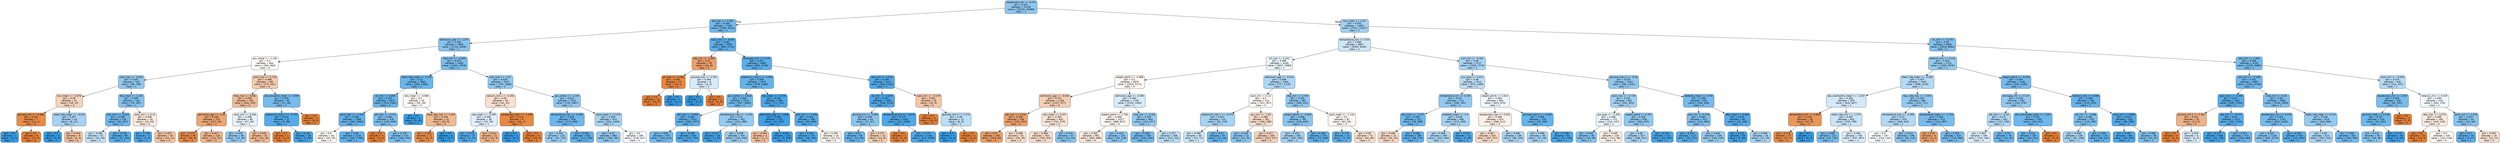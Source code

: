 digraph Tree {
node [shape=box, style="filled, rounded", color="black", fontname="helvetica"] ;
edge [fontname="helvetica"] ;
0 [label="baseexcess_min <= 0.073\ngini = 0.421\nsamples = 21230\nvalue = [10101, 23389]\nclass = 1", fillcolor="#8fc7f0"] ;
1 [label="ptt_max <= -0.267\ngini = 0.344\nsamples = 7409\nvalue = [2590, 9162]\nclass = 1", fillcolor="#71b9ec"] ;
0 -> 1 [labeldistance=2.5, labelangle=45, headlabel="True"] ;
2 [label="admission_age <= -1.577\ngini = 0.403\nsamples = 3900\nvalue = [1724, 4438]\nclass = 1", fillcolor="#86c3ef"] ;
1 -> 2 ;
3 [label="gcs_verbal <= -1.235\ngini = 0.5\nsamples = 450\nvalue = [363, 360]\nclass = 0", fillcolor="#fffefd"] ;
2 -> 3 ;
4 [label="mbp_max <= -0.625\ngini = 0.425\nsamples = 165\nvalue = [88, 199]\nclass = 1", fillcolor="#91c8f0"] ;
3 -> 4 ;
5 [label="bun_mean <= -0.676\ngini = 0.48\nsamples = 21\nvalue = [18, 12]\nclass = 0", fillcolor="#f6d5bd"] ;
4 -> 5 ;
6 [label="glucose_min <= -0.984\ngini = 0.142\nsamples = 7\nvalue = [12, 1]\nclass = 0", fillcolor="#e78c49"] ;
5 -> 6 ;
7 [label="gini = 0.0\nsamples = 1\nvalue = [0, 1]\nclass = 1", fillcolor="#399de5"] ;
6 -> 7 ;
8 [label="gini = 0.0\nsamples = 6\nvalue = [12, 0]\nclass = 0", fillcolor="#e58139"] ;
6 -> 8 ;
9 [label="heart_rate_mean <= -0.223\ngini = 0.457\nsamples = 14\nvalue = [6, 11]\nclass = 1", fillcolor="#a5d2f3"] ;
5 -> 9 ;
10 [label="gini = 0.0\nsamples = 5\nvalue = [0, 8]\nclass = 1", fillcolor="#399de5"] ;
9 -> 10 ;
11 [label="gini = 0.444\nsamples = 9\nvalue = [6, 3]\nclass = 0", fillcolor="#f2c09c"] ;
9 -> 11 ;
12 [label="dbp_mean <= 1.191\ngini = 0.396\nsamples = 144\nvalue = [70, 187]\nclass = 1", fillcolor="#83c2ef"] ;
4 -> 12 ;
13 [label="sbp_max <= -0.512\ngini = 0.339\nsamples = 120\nvalue = [46, 167]\nclass = 1", fillcolor="#70b8ec"] ;
12 -> 13 ;
14 [label="gini = 0.485\nsamples = 31\nvalue = [24, 34]\nclass = 1", fillcolor="#c5e2f7"] ;
13 -> 14 ;
15 [label="gini = 0.244\nsamples = 89\nvalue = [22, 133]\nclass = 1", fillcolor="#5aade9"] ;
13 -> 15 ;
16 [label="spo2_min <= 0.12\ngini = 0.496\nsamples = 24\nvalue = [24, 20]\nclass = 0", fillcolor="#fbeade"] ;
12 -> 16 ;
17 [label="gini = 0.198\nsamples = 5\nvalue = [1, 8]\nclass = 1", fillcolor="#52a9e8"] ;
16 -> 17 ;
18 [label="gini = 0.451\nsamples = 19\nvalue = [23, 12]\nclass = 0", fillcolor="#f3c3a0"] ;
16 -> 18 ;
19 [label="pco2_max <= 0.716\ngini = 0.466\nsamples = 285\nvalue = [275, 161]\nclass = 0", fillcolor="#f4cbad"] ;
3 -> 19 ;
20 [label="mbp_max <= 0.081\ngini = 0.436\nsamples = 255\nvalue = [264, 125]\nclass = 0", fillcolor="#f1bd97"] ;
19 -> 20 ;
21 [label="admission_age <= -2.42\ngini = 0.348\nsamples = 175\nvalue = [207, 60]\nclass = 0", fillcolor="#eda672"] ;
20 -> 21 ;
22 [label="gini = 0.172\nsamples = 59\nvalue = [86, 9]\nclass = 0", fillcolor="#e88e4e"] ;
21 -> 22 ;
23 [label="gini = 0.417\nsamples = 116\nvalue = [121, 51]\nclass = 0", fillcolor="#f0b68c"] ;
21 -> 23 ;
24 [label="spo2_min <= 0.566\ngini = 0.498\nsamples = 80\nvalue = [57, 65]\nclass = 1", fillcolor="#e7f3fc"] ;
20 -> 24 ;
25 [label="gini = 0.435\nsamples = 48\nvalue = [23, 49]\nclass = 1", fillcolor="#96cbf1"] ;
24 -> 25 ;
26 [label="gini = 0.435\nsamples = 32\nvalue = [34, 16]\nclass = 0", fillcolor="#f1bc96"] ;
24 -> 26 ;
27 [label="abs_basophils_mean <= 0.599\ngini = 0.359\nsamples = 30\nvalue = [11, 36]\nclass = 1", fillcolor="#76bbed"] ;
19 -> 27 ;
28 [label="potassium_max.1 <= -0.751\ngini = 0.214\nsamples = 27\nvalue = [5, 36]\nclass = 1", fillcolor="#54abe9"] ;
27 -> 28 ;
29 [label="gini = 0.0\nsamples = 1\nvalue = [2, 0]\nclass = 0", fillcolor="#e58139"] ;
28 -> 29 ;
30 [label="gini = 0.142\nsamples = 26\nvalue = [3, 36]\nclass = 1", fillcolor="#49a5e7"] ;
28 -> 30 ;
31 [label="gini = 0.0\nsamples = 3\nvalue = [6, 0]\nclass = 0", fillcolor="#e58139"] ;
27 -> 31 ;
32 [label="mbp_min <= -0.003\ngini = 0.375\nsamples = 3450\nvalue = [1361, 4078]\nclass = 1", fillcolor="#7bbeee"] ;
2 -> 32 ;
33 [label="heart_rate_mean <= 2.701\ngini = 0.32\nsamples = 1893\nvalue = [594, 2380]\nclass = 1", fillcolor="#6ab5eb"] ;
32 -> 33 ;
34 [label="ph_min <= 0.058\ngini = 0.315\nsamples = 1874\nvalue = [574, 2361]\nclass = 1", fillcolor="#69b5eb"] ;
33 -> 34 ;
35 [label="pco2_max <= -1.419\ngini = 0.288\nsamples = 1398\nvalue = [381, 1802]\nclass = 1", fillcolor="#63b2ea"] ;
34 -> 35 ;
36 [label="gini = 0.5\nsamples = 26\nvalue = [20, 19]\nclass = 0", fillcolor="#fef9f5"] ;
35 -> 36 ;
37 [label="gini = 0.28\nsamples = 1372\nvalue = [361, 1783]\nclass = 1", fillcolor="#61b1ea"] ;
35 -> 37 ;
38 [label="ptt_max <= -0.721\ngini = 0.382\nsamples = 476\nvalue = [193, 559]\nclass = 1", fillcolor="#7dbfee"] ;
34 -> 38 ;
39 [label="gini = 0.0\nsamples = 3\nvalue = [4, 0]\nclass = 0", fillcolor="#e58139"] ;
38 -> 39 ;
40 [label="gini = 0.378\nsamples = 473\nvalue = [189, 559]\nclass = 1", fillcolor="#7cbeee"] ;
38 -> 40 ;
41 [label="wbc_mean <= -0.586\ngini = 0.5\nsamples = 19\nvalue = [20, 19]\nclass = 0", fillcolor="#fef9f5"] ;
33 -> 41 ;
42 [label="gini = 0.0\nsamples = 4\nvalue = [0, 10]\nclass = 1", fillcolor="#399de5"] ;
41 -> 42 ;
43 [label="resp_rate_max <= 1.344\ngini = 0.428\nsamples = 15\nvalue = [20, 9]\nclass = 0", fillcolor="#f1ba92"] ;
41 -> 43 ;
44 [label="gini = 0.165\nsamples = 11\nvalue = [20, 2]\nclass = 0", fillcolor="#e88e4d"] ;
43 -> 44 ;
45 [label="gini = 0.0\nsamples = 4\nvalue = [0, 7]\nclass = 1", fillcolor="#399de5"] ;
43 -> 45 ;
46 [label="po2_max <= -1.37\ngini = 0.429\nsamples = 1557\nvalue = [767, 1698]\nclass = 1", fillcolor="#92c9f1"] ;
32 -> 46 ;
47 [label="calcium_min.1 <= 0.265\ngini = 0.49\nsamples = 45\nvalue = [41, 31]\nclass = 0", fillcolor="#f9e0cf"] ;
46 -> 47 ;
48 [label="sbp_mean <= -0.399\ngini = 0.496\nsamples = 36\nvalue = [25, 30]\nclass = 1", fillcolor="#deeffb"] ;
47 -> 48 ;
49 [label="gini = 0.219\nsamples = 15\nvalue = [3, 21]\nclass = 1", fillcolor="#55abe9"] ;
48 -> 49 ;
50 [label="gini = 0.412\nsamples = 21\nvalue = [22, 9]\nclass = 0", fillcolor="#f0b58a"] ;
48 -> 50 ;
51 [label="baseexcess_max <= -1.548\ngini = 0.111\nsamples = 9\nvalue = [16, 1]\nclass = 0", fillcolor="#e78945"] ;
47 -> 51 ;
52 [label="gini = 0.0\nsamples = 1\nvalue = [0, 1]\nclass = 1", fillcolor="#399de5"] ;
51 -> 52 ;
53 [label="gini = 0.0\nsamples = 8\nvalue = [16, 0]\nclass = 0", fillcolor="#e58139"] ;
51 -> 53 ;
54 [label="gcs_verbal <= -1.235\ngini = 0.423\nsamples = 1512\nvalue = [726, 1667]\nclass = 1", fillcolor="#8fc8f0"] ;
46 -> 54 ;
55 [label="temperature_max <= -0.392\ngini = 0.329\nsamples = 538\nvalue = [172, 658]\nclass = 1", fillcolor="#6db7ec"] ;
54 -> 55 ;
56 [label="gini = 0.444\nsamples = 118\nvalue = [61, 122]\nclass = 1", fillcolor="#9ccef2"] ;
55 -> 56 ;
57 [label="gini = 0.284\nsamples = 420\nvalue = [111, 536]\nclass = 1", fillcolor="#62b1ea"] ;
55 -> 57 ;
58 [label="spo2_mean <= 0.474\ngini = 0.458\nsamples = 974\nvalue = [554, 1009]\nclass = 1", fillcolor="#a6d3f3"] ;
54 -> 58 ;
59 [label="gini = 0.42\nsamples = 684\nvalue = [336, 782]\nclass = 1", fillcolor="#8ec7f0"] ;
58 -> 59 ;
60 [label="gini = 0.5\nsamples = 290\nvalue = [218, 227]\nclass = 1", fillcolor="#f7fbfe"] ;
58 -> 60 ;
61 [label="spo2_max <= -6.597\ngini = 0.262\nsamples = 3509\nvalue = [866, 4724]\nclass = 1", fillcolor="#5dafea"] ;
1 -> 61 ;
62 [label="sbp_min <= -1.903\ngini = 0.32\nsamples = 19\nvalue = [24, 6]\nclass = 0", fillcolor="#eca06a"] ;
61 -> 62 ;
63 [label="ph_max <= -0.782\ngini = 0.091\nsamples = 13\nvalue = [20, 1]\nclass = 0", fillcolor="#e68743"] ;
62 -> 63 ;
64 [label="gini = 0.0\nsamples = 12\nvalue = [20, 0]\nclass = 0", fillcolor="#e58139"] ;
63 -> 64 ;
65 [label="gini = 0.0\nsamples = 1\nvalue = [0, 1]\nclass = 1", fillcolor="#399de5"] ;
63 -> 65 ;
66 [label="glucose_max <= 0.552\ngini = 0.494\nsamples = 6\nvalue = [4, 5]\nclass = 1", fillcolor="#d7ebfa"] ;
62 -> 66 ;
67 [label="gini = 0.0\nsamples = 4\nvalue = [0, 5]\nclass = 1", fillcolor="#399de5"] ;
66 -> 67 ;
68 [label="gini = 0.0\nsamples = 2\nvalue = [4, 0]\nclass = 0", fillcolor="#e58139"] ;
66 -> 68 ;
69 [label="aniongap_min <= 0.147\ngini = 0.257\nsamples = 3490\nvalue = [842, 4718]\nclass = 1", fillcolor="#5caeea"] ;
61 -> 69 ;
70 [label="potassium_max.1 <= 0.563\ngini = 0.299\nsamples = 1979\nvalue = [578, 2586]\nclass = 1", fillcolor="#65b3eb"] ;
69 -> 70 ;
71 [label="gcs_verbal <= 0.618\ngini = 0.336\nsamples = 1474\nvalue = [507, 1865]\nclass = 1", fillcolor="#6fb8ec"] ;
70 -> 71 ;
72 [label="ptt_max <= 0.058\ngini = 0.284\nsamples = 1022\nvalue = [285, 1377]\nclass = 1", fillcolor="#62b1ea"] ;
71 -> 72 ;
73 [label="gini = 0.354\nsamples = 479\nvalue = [183, 614]\nclass = 1", fillcolor="#74baed"] ;
72 -> 73 ;
74 [label="gini = 0.208\nsamples = 543\nvalue = [102, 763]\nclass = 1", fillcolor="#53aae8"] ;
72 -> 74 ;
75 [label="temperature_max <= -1.331\ngini = 0.43\nsamples = 452\nvalue = [222, 488]\nclass = 1", fillcolor="#93caf1"] ;
71 -> 75 ;
76 [label="gini = 0.117\nsamples = 18\nvalue = [2, 30]\nclass = 1", fillcolor="#46a4e7"] ;
75 -> 76 ;
77 [label="gini = 0.438\nsamples = 434\nvalue = [220, 458]\nclass = 1", fillcolor="#98ccf1"] ;
75 -> 77 ;
78 [label="sbp_mean <= -0.576\ngini = 0.163\nsamples = 505\nvalue = [71, 721]\nclass = 1", fillcolor="#4ca7e8"] ;
70 -> 78 ;
79 [label="admission_age <= -2.306\ngini = 0.065\nsamples = 215\nvalue = [11, 317]\nclass = 1", fillcolor="#40a0e6"] ;
78 -> 79 ;
80 [label="gini = 0.444\nsamples = 3\nvalue = [2, 1]\nclass = 0", fillcolor="#f2c09c"] ;
79 -> 80 ;
81 [label="gini = 0.054\nsamples = 212\nvalue = [9, 316]\nclass = 1", fillcolor="#3fa0e6"] ;
79 -> 81 ;
82 [label="po2_min <= 1.136\ngini = 0.225\nsamples = 290\nvalue = [60, 404]\nclass = 1", fillcolor="#56ace9"] ;
78 -> 82 ;
83 [label="gini = 0.194\nsamples = 275\nvalue = [48, 393]\nclass = 1", fillcolor="#51a9e8"] ;
82 -> 83 ;
84 [label="gini = 0.499\nsamples = 15\nvalue = [12, 11]\nclass = 0", fillcolor="#fdf5ef"] ;
82 -> 84 ;
85 [label="po2_min <= 2.313\ngini = 0.196\nsamples = 1511\nvalue = [264, 2132]\nclass = 1", fillcolor="#52a9e8"] ;
69 -> 85 ;
86 [label="ph_min <= -4.479\ngini = 0.187\nsamples = 1495\nvalue = [248, 2123]\nclass = 1", fillcolor="#50a8e8"] ;
85 -> 86 ;
87 [label="glucose_min <= 3.369\ngini = 0.409\nsamples = 63\nvalue = [27, 67]\nclass = 1", fillcolor="#89c4ef"] ;
86 -> 87 ;
88 [label="gini = 0.31\nsamples = 50\nvalue = [14, 59]\nclass = 1", fillcolor="#68b4eb"] ;
87 -> 88 ;
89 [label="gini = 0.472\nsamples = 13\nvalue = [13, 8]\nclass = 0", fillcolor="#f5cfb3"] ;
87 -> 89 ;
90 [label="temperature_min <= -9.419\ngini = 0.175\nsamples = 1432\nvalue = [221, 2056]\nclass = 1", fillcolor="#4ea8e8"] ;
86 -> 90 ;
91 [label="gini = 0.0\nsamples = 1\nvalue = [2, 0]\nclass = 0", fillcolor="#e58139"] ;
90 -> 91 ;
92 [label="gini = 0.174\nsamples = 1431\nvalue = [219, 2056]\nclass = 1", fillcolor="#4ea7e8"] ;
90 -> 92 ;
93 [label="spo2_min <= -0.178\ngini = 0.461\nsamples = 16\nvalue = [16, 9]\nclass = 0", fillcolor="#f4c8a8"] ;
85 -> 93 ;
94 [label="gini = 0.0\nsamples = 5\nvalue = [10, 0]\nclass = 0", fillcolor="#e58139"] ;
93 -> 94 ;
95 [label="glucose_min.2 <= 2.174\ngini = 0.48\nsamples = 11\nvalue = [6, 9]\nclass = 1", fillcolor="#bddef6"] ;
93 -> 95 ;
96 [label="gini = 0.0\nsamples = 7\nvalue = [0, 9]\nclass = 1", fillcolor="#399de5"] ;
95 -> 96 ;
97 [label="gini = 0.0\nsamples = 4\nvalue = [6, 0]\nclass = 0", fillcolor="#e58139"] ;
95 -> 97 ;
98 [label="bun_mean <= -0.37\ngini = 0.452\nsamples = 13821\nvalue = [7511, 14227]\nclass = 1", fillcolor="#a2d1f3"] ;
0 -> 98 [labeldistance=2.5, labelangle=-45, headlabel="False"] ;
99 [label="temperature_max <= 0.04\ngini = 0.489\nsamples = 6857\nvalue = [4593, 6165]\nclass = 1", fillcolor="#cde6f8"] ;
98 -> 99 ;
100 [label="ph_max <= 0.152\ngini = 0.498\nsamples = 4140\nvalue = [3037, 3390]\nclass = 1", fillcolor="#eaf5fc"] ;
99 -> 100 ;
101 [label="weight_admit <= -0.388\ngini = 0.5\nsamples = 2876\nvalue = [2310, 2171]\nclass = 0", fillcolor="#fdf7f3"] ;
100 -> 101 ;
102 [label="admission_age <= -0.843\ngini = 0.471\nsamples = 1136\nvalue = [1107, 677]\nclass = 0", fillcolor="#f5ceb2"] ;
101 -> 102 ;
103 [label="ptt_max <= 0.104\ngini = 0.336\nsamples = 326\nvalue = [376, 102]\nclass = 0", fillcolor="#eca36f"] ;
102 -> 103 ;
104 [label="gini = 0.31\nsamples = 294\nvalue = [350, 83]\nclass = 0", fillcolor="#eb9f68"] ;
103 -> 104 ;
105 [label="gini = 0.488\nsamples = 32\nvalue = [26, 19]\nclass = 0", fillcolor="#f8ddca"] ;
103 -> 105 ;
106 [label="wbc_mean <= 0.437\ngini = 0.493\nsamples = 810\nvalue = [731, 575]\nclass = 0", fillcolor="#f9e4d5"] ;
102 -> 106 ;
107 [label="gini = 0.488\nsamples = 763\nvalue = [709, 522]\nclass = 0", fillcolor="#f8decb"] ;
106 -> 107 ;
108 [label="gini = 0.415\nsamples = 47\nvalue = [22, 53]\nclass = 1", fillcolor="#8bc6f0"] ;
106 -> 108 ;
109 [label="admission_age <= -0.085\ngini = 0.494\nsamples = 1740\nvalue = [1203, 1494]\nclass = 1", fillcolor="#d8ecfa"] ;
101 -> 109 ;
110 [label="weight_admit <= 1.756\ngini = 0.499\nsamples = 1077\nvalue = [888, 817]\nclass = 0", fillcolor="#fdf5ef"] ;
109 -> 110 ;
111 [label="gini = 0.495\nsamples = 961\nvalue = [835, 689]\nclass = 0", fillcolor="#fae9dc"] ;
110 -> 111 ;
112 [label="gini = 0.414\nsamples = 116\nvalue = [53, 128]\nclass = 1", fillcolor="#8bc6f0"] ;
110 -> 112 ;
113 [label="mbp_min <= 0.162\ngini = 0.433\nsamples = 663\nvalue = [315, 677]\nclass = 1", fillcolor="#95cbf1"] ;
109 -> 113 ;
114 [label="gini = 0.348\nsamples = 304\nvalue = [100, 346]\nclass = 1", fillcolor="#72b9ed"] ;
113 -> 114 ;
115 [label="gini = 0.477\nsamples = 359\nvalue = [215, 331]\nclass = 1", fillcolor="#baddf6"] ;
113 -> 115 ;
116 [label="admission_age <= -0.414\ngini = 0.468\nsamples = 1264\nvalue = [727, 1219]\nclass = 1", fillcolor="#afd7f5"] ;
100 -> 116 ;
117 [label="spo2_min <= 0.12\ngini = 0.5\nsamples = 412\nvalue = [321, 307]\nclass = 0", fillcolor="#fefaf6"] ;
116 -> 117 ;
118 [label="potassium_max.1 <= -0.273\ngini = 0.457\nsamples = 131\nvalue = [65, 119]\nclass = 1", fillcolor="#a5d3f3"] ;
117 -> 118 ;
119 [label="gini = 0.489\nsamples = 84\nvalue = [53, 71]\nclass = 1", fillcolor="#cde6f8"] ;
118 -> 119 ;
120 [label="gini = 0.32\nsamples = 47\nvalue = [12, 48]\nclass = 1", fillcolor="#6ab6ec"] ;
118 -> 120 ;
121 [label="gcs_min <= -1.83\ngini = 0.488\nsamples = 281\nvalue = [256, 188]\nclass = 0", fillcolor="#f8deca"] ;
117 -> 121 ;
122 [label="gini = 0.416\nsamples = 22\nvalue = [13, 31]\nclass = 1", fillcolor="#8cc6f0"] ;
121 -> 122 ;
123 [label="gini = 0.477\nsamples = 259\nvalue = [243, 157]\nclass = 0", fillcolor="#f6d2b9"] ;
121 -> 123 ;
124 [label="dbp_min <= 0.763\ngini = 0.426\nsamples = 852\nvalue = [406, 912]\nclass = 1", fillcolor="#91c9f1"] ;
116 -> 124 ;
125 [label="weight_admit <= -0.003\ngini = 0.408\nsamples = 765\nvalue = [339, 849]\nclass = 1", fillcolor="#88c4ef"] ;
124 -> 125 ;
126 [label="gini = 0.454\nsamples = 492\nvalue = [267, 501]\nclass = 1", fillcolor="#a3d1f3"] ;
125 -> 126 ;
127 [label="gini = 0.284\nsamples = 273\nvalue = [72, 348]\nclass = 1", fillcolor="#62b1ea"] ;
125 -> 127 ;
128 [label="spo2_mean <= -1.144\ngini = 0.5\nsamples = 87\nvalue = [67, 63]\nclass = 0", fillcolor="#fdf7f3"] ;
124 -> 128 ;
129 [label="gini = 0.278\nsamples = 15\nvalue = [3, 15]\nclass = 1", fillcolor="#61b1ea"] ;
128 -> 129 ;
130 [label="gini = 0.49\nsamples = 72\nvalue = [64, 48]\nclass = 0", fillcolor="#f8e0ce"] ;
128 -> 130 ;
131 [label="po2_min <= -0.182\ngini = 0.46\nsamples = 2717\nvalue = [1556, 2775]\nclass = 1", fillcolor="#a8d4f4"] ;
99 -> 131 ;
132 [label="gcs_eyes <= 0.412\ngini = 0.48\nsamples = 1514\nvalue = [975, 1460]\nclass = 1", fillcolor="#bddef6"] ;
131 -> 132 ;
133 [label="temperature_min <= 0.255\ngini = 0.427\nsamples = 711\nvalue = [350, 781]\nclass = 1", fillcolor="#92c9f1"] ;
132 -> 133 ;
134 [label="sbp_max <= -1.127\ngini = 0.335\nsamples = 221\nvalue = [78, 288]\nclass = 1", fillcolor="#6fb8ec"] ;
133 -> 134 ;
135 [label="gini = 0.484\nsamples = 22\nvalue = [20, 14]\nclass = 0", fillcolor="#f7d9c4"] ;
134 -> 135 ;
136 [label="gini = 0.288\nsamples = 199\nvalue = [58, 274]\nclass = 1", fillcolor="#63b2eb"] ;
134 -> 136 ;
137 [label="platelets_mean <= 1.6\ngini = 0.458\nsamples = 490\nvalue = [272, 493]\nclass = 1", fillcolor="#a6d3f3"] ;
133 -> 137 ;
138 [label="gini = 0.466\nsamples = 459\nvalue = [267, 454]\nclass = 1", fillcolor="#add7f4"] ;
137 -> 138 ;
139 [label="gini = 0.201\nsamples = 31\nvalue = [5, 39]\nclass = 1", fillcolor="#52aae8"] ;
137 -> 139 ;
140 [label="weight_admit <= 0.814\ngini = 0.499\nsamples = 803\nvalue = [625, 679]\nclass = 1", fillcolor="#eff7fd"] ;
132 -> 140 ;
141 [label="baseexcess_max <= 0.042\ngini = 0.498\nsamples = 674\nvalue = [586, 511]\nclass = 0", fillcolor="#fcefe6"] ;
140 -> 141 ;
142 [label="gini = 0.487\nsamples = 525\nvalue = [497, 357]\nclass = 0", fillcolor="#f8dcc7"] ;
141 -> 142 ;
143 [label="gini = 0.464\nsamples = 149\nvalue = [89, 154]\nclass = 1", fillcolor="#abd6f4"] ;
141 -> 143 ;
144 [label="glucose_max.2 <= -0.402\ngini = 0.306\nsamples = 129\nvalue = [39, 168]\nclass = 1", fillcolor="#67b4eb"] ;
140 -> 144 ;
145 [label="gini = 0.458\nsamples = 46\nvalue = [27, 49]\nclass = 1", fillcolor="#a6d3f3"] ;
144 -> 145 ;
146 [label="gini = 0.166\nsamples = 83\nvalue = [12, 119]\nclass = 1", fillcolor="#4da7e8"] ;
144 -> 146 ;
147 [label="glucose_max.2 <= -0.18\ngini = 0.425\nsamples = 1203\nvalue = [581, 1315]\nclass = 1", fillcolor="#90c8f0"] ;
131 -> 147 ;
148 [label="pco2_max <= -0.736\ngini = 0.451\nsamples = 801\nvalue = [431, 822]\nclass = 1", fillcolor="#a1d0f3"] ;
147 -> 148 ;
149 [label="gcs_eyes <= -1.334\ngini = 0.498\nsamples = 173\nvalue = [131, 147]\nclass = 1", fillcolor="#e9f4fc"] ;
148 -> 149 ;
150 [label="gini = 0.403\nsamples = 39\nvalue = [19, 49]\nclass = 1", fillcolor="#86c3ef"] ;
149 -> 150 ;
151 [label="gini = 0.498\nsamples = 134\nvalue = [112, 98]\nclass = 0", fillcolor="#fcefe6"] ;
149 -> 151 ;
152 [label="weight_admit <= 0.767\ngini = 0.426\nsamples = 628\nvalue = [300, 675]\nclass = 1", fillcolor="#91c9f1"] ;
148 -> 152 ;
153 [label="gini = 0.46\nsamples = 517\nvalue = [286, 511]\nclass = 1", fillcolor="#a8d4f4"] ;
152 -> 153 ;
154 [label="gini = 0.145\nsamples = 111\nvalue = [14, 164]\nclass = 1", fillcolor="#4aa5e7"] ;
152 -> 154 ;
155 [label="platelets_mean <= 0.756\ngini = 0.358\nsamples = 402\nvalue = [150, 493]\nclass = 1", fillcolor="#75bbed"] ;
147 -> 155 ;
156 [label="po2_min <= 0.318\ngini = 0.384\nsamples = 322\nvalue = [134, 384]\nclass = 1", fillcolor="#7ebfee"] ;
155 -> 156 ;
157 [label="gini = 0.244\nsamples = 113\nvalue = [25, 151]\nclass = 1", fillcolor="#5aade9"] ;
156 -> 157 ;
158 [label="gini = 0.434\nsamples = 209\nvalue = [109, 233]\nclass = 1", fillcolor="#96cbf1"] ;
156 -> 158 ;
159 [label="dbp_mean <= 0.665\ngini = 0.223\nsamples = 80\nvalue = [16, 109]\nclass = 1", fillcolor="#56abe9"] ;
155 -> 159 ;
160 [label="gini = 0.101\nsamples = 54\nvalue = [5, 89]\nclass = 1", fillcolor="#44a3e6"] ;
159 -> 160 ;
161 [label="gini = 0.458\nsamples = 26\nvalue = [11, 20]\nclass = 1", fillcolor="#a6d3f3"] ;
159 -> 161 ;
162 [label="inr_min <= -0.276\ngini = 0.39\nsamples = 6964\nvalue = [2918, 8062]\nclass = 1", fillcolor="#81c0ee"] ;
98 -> 162 ;
163 [label="totalco2_min <= 0.122\ngini = 0.433\nsamples = 2731\nvalue = [1383, 2976]\nclass = 1", fillcolor="#95cbf1"] ;
162 -> 163 ;
164 [label="heart_rate_mean <= -0.292\ngini = 0.473\nsamples = 1545\nvalue = [948, 1518]\nclass = 1", fillcolor="#b5daf5"] ;
163 -> 164 ;
165 [label="abs_neutrophils_mean <= -1.253\ngini = 0.492\nsamples = 879\nvalue = [626, 807]\nclass = 1", fillcolor="#d3e9f9"] ;
164 -> 165 ;
166 [label="temperature_min <= 0.859\ngini = 0.249\nsamples = 28\nvalue = [47, 8]\nclass = 0", fillcolor="#e9965b"] ;
165 -> 166 ;
167 [label="gini = 0.174\nsamples = 27\nvalue = [47, 5]\nclass = 0", fillcolor="#e88e4e"] ;
166 -> 167 ;
168 [label="gini = 0.0\nsamples = 1\nvalue = [0, 3]\nclass = 1", fillcolor="#399de5"] ;
166 -> 168 ;
169 [label="heart_rate_min <= -1.375\ngini = 0.487\nsamples = 851\nvalue = [579, 799]\nclass = 1", fillcolor="#c8e4f8"] ;
165 -> 169 ;
170 [label="gini = 0.366\nsamples = 111\nvalue = [42, 132]\nclass = 1", fillcolor="#78bced"] ;
169 -> 170 ;
171 [label="gini = 0.494\nsamples = 740\nvalue = [537, 667]\nclass = 1", fillcolor="#d8ecfa"] ;
169 -> 171 ;
172 [label="resp_rate_max <= -0.054\ngini = 0.429\nsamples = 666\nvalue = [322, 711]\nclass = 1", fillcolor="#93c9f1"] ;
164 -> 172 ;
173 [label="temperature_max <= -0.392\ngini = 0.47\nsamples = 353\nvalue = [208, 344]\nclass = 1", fillcolor="#b1d8f5"] ;
172 -> 173 ;
174 [label="gini = 0.5\nsamples = 157\nvalue = [116, 120]\nclass = 1", fillcolor="#f8fcfe"] ;
173 -> 174 ;
175 [label="gini = 0.413\nsamples = 196\nvalue = [92, 224]\nclass = 1", fillcolor="#8ac5f0"] ;
173 -> 175 ;
176 [label="temperature_mean <= -1.723\ngini = 0.362\nsamples = 313\nvalue = [114, 367]\nclass = 1", fillcolor="#77bbed"] ;
172 -> 176 ;
177 [label="gini = 0.32\nsamples = 3\nvalue = [4, 1]\nclass = 0", fillcolor="#eca06a"] ;
176 -> 177 ;
178 [label="gini = 0.355\nsamples = 310\nvalue = [110, 366]\nclass = 1", fillcolor="#75baed"] ;
176 -> 178 ;
179 [label="weight_admit <= -0.379\ngini = 0.354\nsamples = 1186\nvalue = [435, 1458]\nclass = 1", fillcolor="#74baed"] ;
163 -> 179 ;
180 [label="aniongap_min <= 0.147\ngini = 0.428\nsamples = 430\nvalue = [216, 479]\nclass = 1", fillcolor="#92c9f1"] ;
179 -> 180 ;
181 [label="ptt_max <= -0.32\ngini = 0.471\nsamples = 261\nvalue = [157, 256]\nclass = 1", fillcolor="#b2d9f5"] ;
180 -> 181 ;
182 [label="gini = 0.494\nsamples = 185\nvalue = [133, 165]\nclass = 1", fillcolor="#d9ecfa"] ;
181 -> 182 ;
183 [label="gini = 0.33\nsamples = 76\nvalue = [24, 91]\nclass = 1", fillcolor="#6db7ec"] ;
181 -> 183 ;
184 [label="abs_monocytes_mean <= 1.267\ngini = 0.331\nsamples = 169\nvalue = [59, 223]\nclass = 1", fillcolor="#6db7ec"] ;
180 -> 184 ;
185 [label="gini = 0.314\nsamples = 167\nvalue = [54, 223]\nclass = 1", fillcolor="#69b5eb"] ;
184 -> 185 ;
186 [label="gini = 0.0\nsamples = 2\nvalue = [5, 0]\nclass = 0", fillcolor="#e58139"] ;
184 -> 186 ;
187 [label="totalco2_max <= 0.468\ngini = 0.299\nsamples = 756\nvalue = [219, 979]\nclass = 1", fillcolor="#65b3eb"] ;
179 -> 187 ;
188 [label="ptt_min <= -0.388\ngini = 0.387\nsamples = 333\nvalue = [135, 380]\nclass = 1", fillcolor="#7fc0ee"] ;
187 -> 188 ;
189 [label="gini = 0.458\nsamples = 159\nvalue = [87, 158]\nclass = 1", fillcolor="#a6d3f3"] ;
188 -> 189 ;
190 [label="gini = 0.292\nsamples = 174\nvalue = [48, 222]\nclass = 1", fillcolor="#64b2eb"] ;
188 -> 190 ;
191 [label="mbp_min <= 0.892\ngini = 0.216\nsamples = 423\nvalue = [84, 599]\nclass = 1", fillcolor="#55abe9"] ;
187 -> 191 ;
192 [label="gini = 0.182\nsamples = 364\nvalue = [60, 532]\nclass = 1", fillcolor="#4fa8e8"] ;
191 -> 192 ;
193 [label="gini = 0.388\nsamples = 59\nvalue = [24, 67]\nclass = 1", fillcolor="#80c0ee"] ;
191 -> 193 ;
194 [label="dbp_min <= 1.262\ngini = 0.356\nsamples = 4233\nvalue = [1535, 5086]\nclass = 1", fillcolor="#75bbed"] ;
162 -> 194 ;
195 [label="po2_min <= -0.199\ngini = 0.341\nsamples = 3887\nvalue = [1321, 4749]\nclass = 1", fillcolor="#70b8ec"] ;
194 -> 195 ;
196 [label="spo2_max <= -4.392\ngini = 0.247\nsamples = 1327\nvalue = [295, 1750]\nclass = 1", fillcolor="#5aaee9"] ;
195 -> 196 ;
197 [label="glucose_min.2 <= 0.397\ngini = 0.401\nsamples = 10\nvalue = [13, 5]\nclass = 0", fillcolor="#efb185"] ;
196 -> 197 ;
198 [label="gini = 0.0\nsamples = 4\nvalue = [9, 0]\nclass = 0", fillcolor="#e58139"] ;
197 -> 198 ;
199 [label="gini = 0.494\nsamples = 6\nvalue = [4, 5]\nclass = 1", fillcolor="#d7ebfa"] ;
197 -> 199 ;
200 [label="sbp_min <= -0.372\ngini = 0.24\nsamples = 1317\nvalue = [282, 1745]\nclass = 1", fillcolor="#59ade9"] ;
196 -> 200 ;
201 [label="gini = 0.117\nsamples = 546\nvalue = [52, 782]\nclass = 1", fillcolor="#46a4e7"] ;
200 -> 201 ;
202 [label="gini = 0.311\nsamples = 771\nvalue = [230, 963]\nclass = 1", fillcolor="#68b4eb"] ;
200 -> 202 ;
203 [label="mbp_min <= 0.18\ngini = 0.38\nsamples = 2560\nvalue = [1026, 2999]\nclass = 1", fillcolor="#7dbfee"] ;
195 -> 203 ;
204 [label="baseexcess_min <= 0.276\ngini = 0.353\nsamples = 1742\nvalue = [623, 2103]\nclass = 1", fillcolor="#74baed"] ;
203 -> 204 ;
205 [label="gini = 0.403\nsamples = 1128\nvalue = [492, 1270]\nclass = 1", fillcolor="#86c3ef"] ;
204 -> 205 ;
206 [label="gini = 0.235\nsamples = 614\nvalue = [131, 833]\nclass = 1", fillcolor="#58ace9"] ;
204 -> 206 ;
207 [label="heart_rate_mean <= 0.223\ngini = 0.428\nsamples = 818\nvalue = [403, 896]\nclass = 1", fillcolor="#92c9f1"] ;
203 -> 207 ;
208 [label="gini = 0.46\nsamples = 515\nvalue = [297, 532]\nclass = 1", fillcolor="#a8d4f4"] ;
207 -> 208 ;
209 [label="gini = 0.349\nsamples = 303\nvalue = [106, 364]\nclass = 1", fillcolor="#73baed"] ;
207 -> 209 ;
210 [label="spo2_min <= -0.029\ngini = 0.475\nsamples = 346\nvalue = [214, 337]\nclass = 1", fillcolor="#b7dbf6"] ;
194 -> 210 ;
211 [label="baseexcess_min <= 2.507\ngini = 0.365\nsamples = 136\nvalue = [51, 161]\nclass = 1", fillcolor="#78bced"] ;
210 -> 211 ;
212 [label="glucose_mean <= 0.226\ngini = 0.337\nsamples = 133\nvalue = [44, 161]\nclass = 1", fillcolor="#6fb8ec"] ;
211 -> 212 ;
213 [label="gini = 0.412\nsamples = 93\nvalue = [40, 98]\nclass = 1", fillcolor="#8ac5f0"] ;
212 -> 213 ;
214 [label="gini = 0.112\nsamples = 40\nvalue = [4, 63]\nclass = 1", fillcolor="#46a3e7"] ;
212 -> 214 ;
215 [label="gini = 0.0\nsamples = 3\nvalue = [7, 0]\nclass = 0", fillcolor="#e58139"] ;
211 -> 215 ;
216 [label="totalco2_min <= 0.539\ngini = 0.499\nsamples = 210\nvalue = [163, 176]\nclass = 1", fillcolor="#f0f8fd"] ;
210 -> 216 ;
217 [label="dbp_max <= -0.476\ngini = 0.496\nsamples = 160\nvalue = [140, 118]\nclass = 0", fillcolor="#fbebe0"] ;
216 -> 217 ;
218 [label="gini = 0.0\nsamples = 10\nvalue = [16, 0]\nclass = 0", fillcolor="#e58139"] ;
217 -> 218 ;
219 [label="gini = 0.5\nsamples = 150\nvalue = [124, 118]\nclass = 0", fillcolor="#fef9f5"] ;
217 -> 219 ;
220 [label="pco2_min <= 1.074\ngini = 0.407\nsamples = 50\nvalue = [23, 58]\nclass = 1", fillcolor="#88c4ef"] ;
216 -> 220 ;
221 [label="gini = 0.27\nsamples = 34\nvalue = [9, 47]\nclass = 1", fillcolor="#5fb0ea"] ;
220 -> 221 ;
222 [label="gini = 0.493\nsamples = 16\nvalue = [14, 11]\nclass = 0", fillcolor="#f9e4d5"] ;
220 -> 222 ;
}